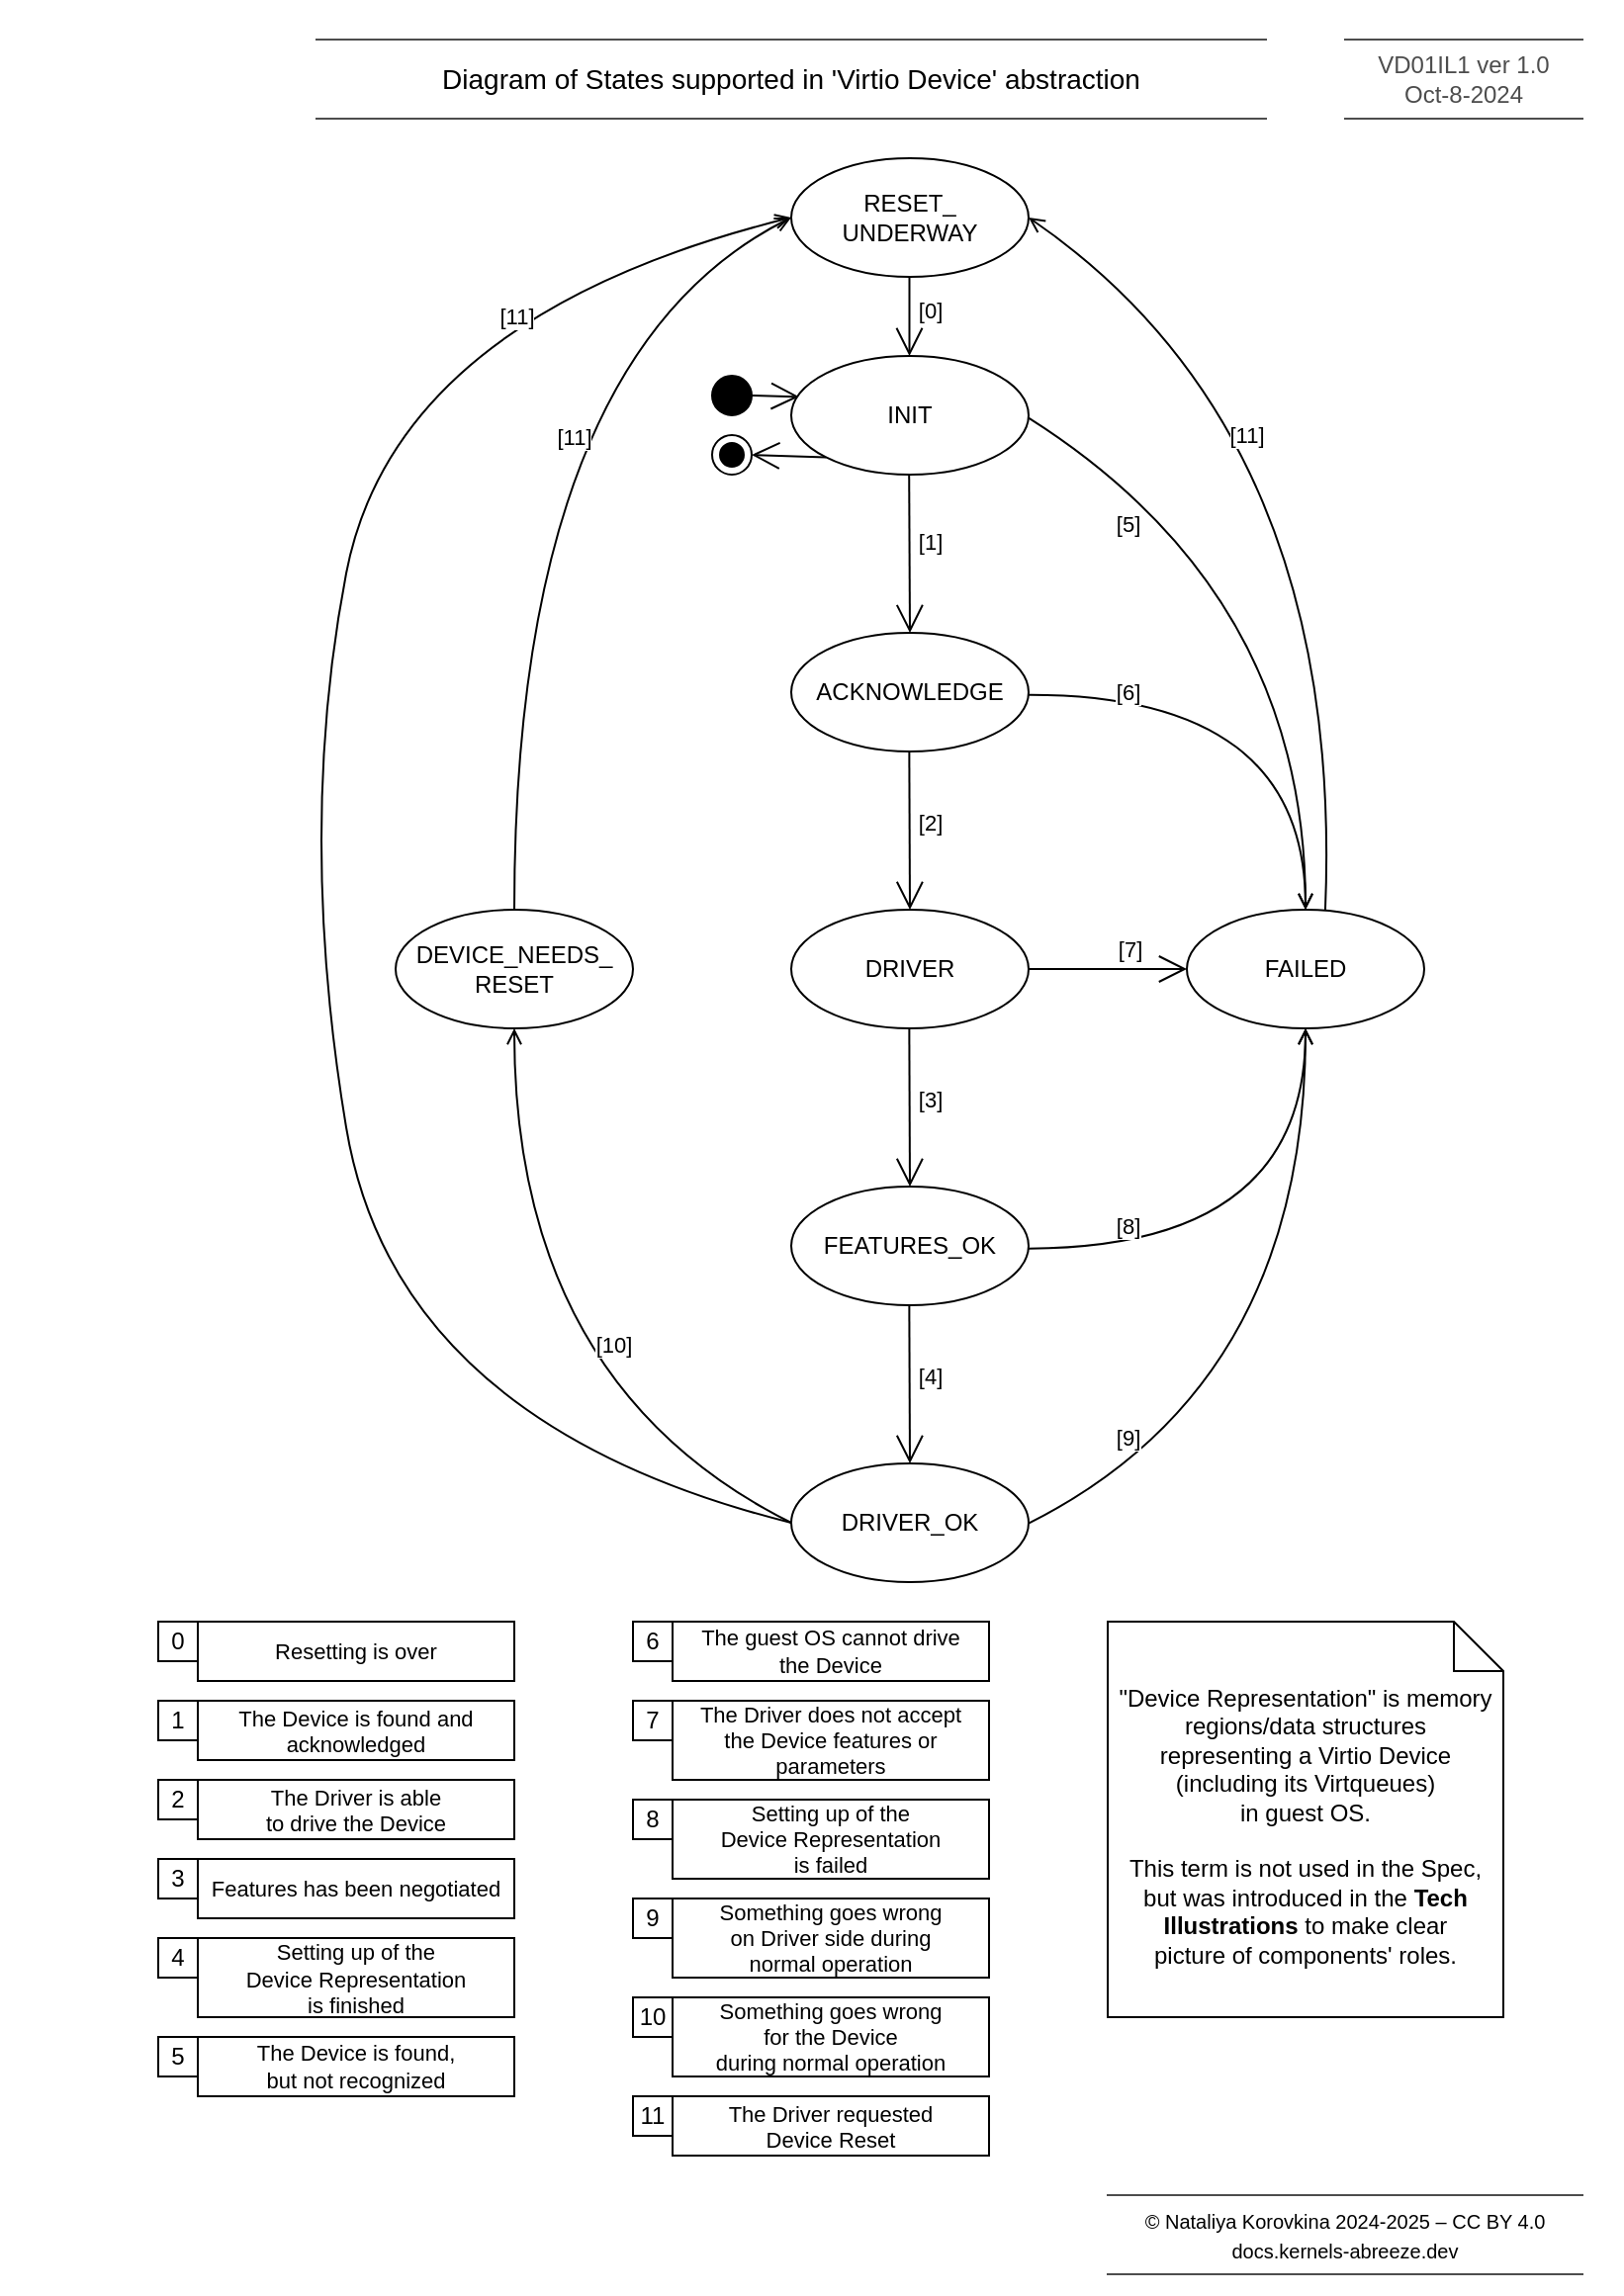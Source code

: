 <mxfile version="28.0.6">
  <diagram name="Page-1" id="joartBeeGoGsnqhfamV7">
    <mxGraphModel dx="1532" dy="1142" grid="1" gridSize="10" guides="1" tooltips="1" connect="1" arrows="1" fold="1" page="1" pageScale="1" pageWidth="827" pageHeight="1169" math="0" shadow="0">
      <root>
        <mxCell id="0" />
        <mxCell id="1" parent="0" />
        <mxCell id="bK9UJtKBgzDi209zqQlf-1" value="" style="rounded=0;whiteSpace=wrap;html=1;fillColor=none;strokeColor=none;movable=0;resizable=0;rotatable=0;deletable=0;editable=0;locked=1;connectable=0;" parent="1" vertex="1">
          <mxGeometry width="820" height="1160" as="geometry" />
        </mxCell>
        <mxCell id="_fmguLi4OHHUgeg0fhcw-2" value="" style="ellipse;fillColor=strokeColor;html=1;" parent="1" vertex="1">
          <mxGeometry x="360" y="190" width="20" height="20" as="geometry" />
        </mxCell>
        <mxCell id="_fmguLi4OHHUgeg0fhcw-3" value="" style="endArrow=open;endFill=1;endSize=12;html=1;rounded=0;exitX=1;exitY=0.5;exitDx=0;exitDy=0;entryX=0.033;entryY=0.344;entryDx=0;entryDy=0;entryPerimeter=0;" parent="1" source="_fmguLi4OHHUgeg0fhcw-2" target="_fmguLi4OHHUgeg0fhcw-4" edge="1">
          <mxGeometry width="160" relative="1" as="geometry">
            <mxPoint x="80" y="100" as="sourcePoint" />
            <mxPoint x="190.28" y="103" as="targetPoint" />
          </mxGeometry>
        </mxCell>
        <mxCell id="_fmguLi4OHHUgeg0fhcw-4" value="INIT" style="ellipse;whiteSpace=wrap;html=1;" parent="1" vertex="1">
          <mxGeometry x="400" y="180" width="120" height="60" as="geometry" />
        </mxCell>
        <mxCell id="_fmguLi4OHHUgeg0fhcw-5" value="&lt;p style=&quot;white-space-collapse: preserve; text-align: start; margin: 0px;&quot;&gt;&lt;font style=&quot;font-size: 12px;&quot;&gt;ACKNOWLEDGE&lt;/font&gt;&lt;/p&gt;" style="ellipse;whiteSpace=wrap;html=1;" parent="1" vertex="1">
          <mxGeometry x="400" y="320" width="120" height="60" as="geometry" />
        </mxCell>
        <mxCell id="_fmguLi4OHHUgeg0fhcw-6" value="" style="ellipse;html=1;shape=endState;fillColor=strokeColor;" parent="1" vertex="1">
          <mxGeometry x="360" y="220" width="20" height="20" as="geometry" />
        </mxCell>
        <mxCell id="_fmguLi4OHHUgeg0fhcw-7" value="" style="endArrow=open;endFill=1;endSize=12;html=1;rounded=0;entryX=1;entryY=0.5;entryDx=0;entryDy=0;exitX=0;exitY=1;exitDx=0;exitDy=0;" parent="1" source="_fmguLi4OHHUgeg0fhcw-4" target="_fmguLi4OHHUgeg0fhcw-6" edge="1">
          <mxGeometry width="160" relative="1" as="geometry">
            <mxPoint x="410" y="250" as="sourcePoint" />
            <mxPoint x="70" y="99.75" as="targetPoint" />
          </mxGeometry>
        </mxCell>
        <mxCell id="_fmguLi4OHHUgeg0fhcw-8" value="&lt;p style=&quot;white-space-collapse: preserve; text-align: start; margin: 0px;&quot;&gt;&lt;font style=&quot;font-size: 12px;&quot;&gt;FEATURES_OK&lt;/font&gt;&lt;/p&gt;" style="ellipse;whiteSpace=wrap;html=1;" parent="1" vertex="1">
          <mxGeometry x="400" y="600" width="120" height="60" as="geometry" />
        </mxCell>
        <mxCell id="_fmguLi4OHHUgeg0fhcw-9" value="&lt;p style=&quot;white-space-collapse: preserve; text-align: start; margin: 0px;&quot;&gt;&lt;font style=&quot;font-size: 12px;&quot;&gt;FAILED&lt;/font&gt;&lt;/p&gt;" style="ellipse;whiteSpace=wrap;html=1;" parent="1" vertex="1">
          <mxGeometry x="600" y="460" width="120" height="60" as="geometry" />
        </mxCell>
        <mxCell id="_fmguLi4OHHUgeg0fhcw-10" value="&lt;p style=&quot;white-space-collapse: preserve; text-align: start; margin: 0px;&quot;&gt;&lt;font style=&quot;font-size: 12px;&quot;&gt;DRIVER_OK&lt;/font&gt;&lt;/p&gt;" style="ellipse;whiteSpace=wrap;html=1;" parent="1" vertex="1">
          <mxGeometry x="400" y="740" width="120" height="60" as="geometry" />
        </mxCell>
        <mxCell id="_fmguLi4OHHUgeg0fhcw-11" value="" style="endArrow=open;endFill=0;endSize=12;html=1;rounded=0;exitX=0.5;exitY=1;exitDx=0;exitDy=0;entryX=0.5;entryY=0;entryDx=0;entryDy=0;startArrow=none;startFill=0;" parent="1" target="_fmguLi4OHHUgeg0fhcw-5" edge="1">
          <mxGeometry width="160" relative="1" as="geometry">
            <mxPoint x="459.6" y="240" as="sourcePoint" />
            <mxPoint x="459.6" y="282" as="targetPoint" />
          </mxGeometry>
        </mxCell>
        <mxCell id="_fmguLi4OHHUgeg0fhcw-12" value="[1]" style="edgeLabel;html=1;align=center;verticalAlign=middle;resizable=0;points=[];" parent="_fmguLi4OHHUgeg0fhcw-11" vertex="1" connectable="0">
          <mxGeometry x="-0.156" y="-1" relative="1" as="geometry">
            <mxPoint x="11" as="offset" />
          </mxGeometry>
        </mxCell>
        <mxCell id="_fmguLi4OHHUgeg0fhcw-13" value="" style="endArrow=open;endFill=0;endSize=12;html=1;rounded=0;exitX=0.5;exitY=1;exitDx=0;exitDy=0;entryX=0.5;entryY=0;entryDx=0;entryDy=0;startArrow=none;startFill=0;" parent="1" target="_fmguLi4OHHUgeg0fhcw-16" edge="1">
          <mxGeometry width="160" relative="1" as="geometry">
            <mxPoint x="459.67" y="380" as="sourcePoint" />
            <mxPoint x="460.07" y="440" as="targetPoint" />
          </mxGeometry>
        </mxCell>
        <mxCell id="_fmguLi4OHHUgeg0fhcw-14" value="[2]" style="edgeLabel;html=1;align=center;verticalAlign=middle;resizable=0;points=[];" parent="_fmguLi4OHHUgeg0fhcw-13" vertex="1" connectable="0">
          <mxGeometry x="-0.111" y="-1" relative="1" as="geometry">
            <mxPoint x="11" as="offset" />
          </mxGeometry>
        </mxCell>
        <mxCell id="_fmguLi4OHHUgeg0fhcw-16" value="&lt;p style=&quot;white-space-collapse: preserve; text-align: start; margin: 0px;&quot;&gt;&lt;font style=&quot;font-size: 12px;&quot;&gt;DRIVER&lt;/font&gt;&lt;/p&gt;" style="ellipse;whiteSpace=wrap;html=1;" parent="1" vertex="1">
          <mxGeometry x="400" y="460" width="120" height="60" as="geometry" />
        </mxCell>
        <mxCell id="_fmguLi4OHHUgeg0fhcw-17" value="" style="endArrow=open;endFill=0;endSize=12;html=1;rounded=0;exitX=0.5;exitY=1;exitDx=0;exitDy=0;entryX=0.5;entryY=0;entryDx=0;entryDy=0;startArrow=none;startFill=0;" parent="1" target="_fmguLi4OHHUgeg0fhcw-8" edge="1">
          <mxGeometry width="160" relative="1" as="geometry">
            <mxPoint x="459.67" y="520" as="sourcePoint" />
            <mxPoint x="460.07" y="580" as="targetPoint" />
          </mxGeometry>
        </mxCell>
        <mxCell id="_fmguLi4OHHUgeg0fhcw-18" value="[3]" style="edgeLabel;html=1;align=center;verticalAlign=middle;resizable=0;points=[];" parent="_fmguLi4OHHUgeg0fhcw-17" vertex="1" connectable="0">
          <mxGeometry x="-0.111" y="-1" relative="1" as="geometry">
            <mxPoint x="11" as="offset" />
          </mxGeometry>
        </mxCell>
        <mxCell id="_fmguLi4OHHUgeg0fhcw-19" value="&lt;div&gt;&quot;Device Representation&quot; is memory regions/data structures&lt;/div&gt;&lt;div&gt;representing a Virtio Device&lt;/div&gt;&lt;div&gt;(including its Virtqueues)&lt;/div&gt;&lt;div&gt;in guest OS.&lt;/div&gt;&lt;div&gt;&lt;br&gt;&lt;/div&gt;&lt;div&gt;This term is not used in the Spec, but&amp;nbsp;&lt;span style=&quot;background-color: initial;&quot;&gt;was introduced in the &lt;b&gt;Tech Illustrations&lt;/b&gt; to make clear&lt;/span&gt;&lt;/div&gt;&lt;div&gt;&lt;span style=&quot;background-color: initial;&quot;&gt;&amp;nbsp;picture of components&#39; roles.&amp;nbsp;&lt;/span&gt;&lt;br&gt;&lt;/div&gt;&lt;div&gt;&lt;span style=&quot;background-color: initial;&quot;&gt;&lt;br&gt;&lt;/span&gt;&lt;/div&gt;" style="shape=note2;boundedLbl=1;whiteSpace=wrap;html=1;size=25;verticalAlign=top;align=center;" parent="1" vertex="1">
          <mxGeometry x="560" y="820" width="200" height="200" as="geometry" />
        </mxCell>
        <mxCell id="_fmguLi4OHHUgeg0fhcw-20" value="" style="endArrow=open;endFill=0;endSize=12;html=1;rounded=0;exitX=0.5;exitY=1;exitDx=0;exitDy=0;entryX=0.5;entryY=0;entryDx=0;entryDy=0;startArrow=none;startFill=0;" parent="1" target="_fmguLi4OHHUgeg0fhcw-10" edge="1">
          <mxGeometry width="160" relative="1" as="geometry">
            <mxPoint x="459.67" y="660" as="sourcePoint" />
            <mxPoint x="460.07" y="720" as="targetPoint" />
          </mxGeometry>
        </mxCell>
        <mxCell id="_fmguLi4OHHUgeg0fhcw-21" value="[4]" style="edgeLabel;html=1;align=center;verticalAlign=middle;resizable=0;points=[];" parent="_fmguLi4OHHUgeg0fhcw-20" vertex="1" connectable="0">
          <mxGeometry x="-0.111" y="-1" relative="1" as="geometry">
            <mxPoint x="11" as="offset" />
          </mxGeometry>
        </mxCell>
        <mxCell id="_fmguLi4OHHUgeg0fhcw-22" value="" style="curved=1;endArrow=open;html=1;rounded=0;exitX=0.95;exitY=0.283;exitDx=0;exitDy=0;exitPerimeter=0;entryX=0.5;entryY=0;entryDx=0;entryDy=0;endFill=0;" parent="1" target="_fmguLi4OHHUgeg0fhcw-9" edge="1">
          <mxGeometry width="50" height="50" relative="1" as="geometry">
            <mxPoint x="520" y="211.32" as="sourcePoint" />
            <mxPoint x="749.431" y="291.716" as="targetPoint" />
            <Array as="points">
              <mxPoint x="660" y="300" />
            </Array>
          </mxGeometry>
        </mxCell>
        <mxCell id="_fmguLi4OHHUgeg0fhcw-23" value="&lt;div&gt;[5]&lt;/div&gt;" style="edgeLabel;html=1;align=center;verticalAlign=middle;resizable=0;points=[];" parent="_fmguLi4OHHUgeg0fhcw-22" vertex="1" connectable="0">
          <mxGeometry x="0.118" y="-29" relative="1" as="geometry">
            <mxPoint x="-61" y="-52" as="offset" />
          </mxGeometry>
        </mxCell>
        <mxCell id="_fmguLi4OHHUgeg0fhcw-24" value="" style="curved=1;endArrow=open;html=1;rounded=0;exitX=0.95;exitY=0.283;exitDx=0;exitDy=0;exitPerimeter=0;entryX=0.5;entryY=0;entryDx=0;entryDy=0;endFill=0;" parent="1" target="_fmguLi4OHHUgeg0fhcw-9" edge="1">
          <mxGeometry width="50" height="50" relative="1" as="geometry">
            <mxPoint x="520" y="351.32" as="sourcePoint" />
            <mxPoint x="749.431" y="431.716" as="targetPoint" />
            <Array as="points">
              <mxPoint x="660" y="351" />
            </Array>
          </mxGeometry>
        </mxCell>
        <mxCell id="_fmguLi4OHHUgeg0fhcw-25" value="&lt;div&gt;[6]&lt;/div&gt;" style="edgeLabel;html=1;align=center;verticalAlign=middle;resizable=0;points=[];" parent="_fmguLi4OHHUgeg0fhcw-24" vertex="1" connectable="0">
          <mxGeometry x="0.118" y="-29" relative="1" as="geometry">
            <mxPoint x="-89" y="-30" as="offset" />
          </mxGeometry>
        </mxCell>
        <mxCell id="_fmguLi4OHHUgeg0fhcw-26" value="&lt;p style=&quot;white-space-collapse: preserve; margin: 0px;&quot;&gt;&lt;font style=&quot;font-size: 12px;&quot;&gt;DEVICE_NEEDS_&lt;/font&gt;&lt;/p&gt;&lt;p style=&quot;white-space-collapse: preserve; margin: 0px;&quot;&gt;&lt;font style=&quot;font-size: 12px;&quot;&gt;RESET&lt;/font&gt;&lt;/p&gt;" style="ellipse;whiteSpace=wrap;html=1;align=center;" parent="1" vertex="1">
          <mxGeometry x="200" y="460" width="120" height="60" as="geometry" />
        </mxCell>
        <mxCell id="_fmguLi4OHHUgeg0fhcw-27" value="" style="endArrow=open;endFill=0;endSize=12;html=1;rounded=0;exitX=0.5;exitY=1;exitDx=0;exitDy=0;startArrow=none;startFill=0;" parent="1" edge="1">
          <mxGeometry width="160" relative="1" as="geometry">
            <mxPoint x="520.0" y="490" as="sourcePoint" />
            <mxPoint x="600" y="490" as="targetPoint" />
          </mxGeometry>
        </mxCell>
        <mxCell id="_fmguLi4OHHUgeg0fhcw-28" value="[7]" style="edgeLabel;html=1;align=center;verticalAlign=middle;resizable=0;points=[];" parent="_fmguLi4OHHUgeg0fhcw-27" vertex="1" connectable="0">
          <mxGeometry x="-0.111" y="-1" relative="1" as="geometry">
            <mxPoint x="15" y="-11" as="offset" />
          </mxGeometry>
        </mxCell>
        <mxCell id="_fmguLi4OHHUgeg0fhcw-31" value="" style="curved=1;endArrow=none;html=1;rounded=0;startArrow=open;startFill=0;endFill=0;exitX=0.5;exitY=1;exitDx=0;exitDy=0;strokeColor=#000000;" parent="1" source="_fmguLi4OHHUgeg0fhcw-26" edge="1">
          <mxGeometry width="50" height="50" relative="1" as="geometry">
            <mxPoint x="181.96" y="700" as="sourcePoint" />
            <mxPoint x="400.0" y="770" as="targetPoint" />
            <Array as="points">
              <mxPoint x="260" y="700" />
            </Array>
          </mxGeometry>
        </mxCell>
        <mxCell id="_fmguLi4OHHUgeg0fhcw-32" value="&lt;div&gt;[10]&lt;/div&gt;" style="edgeLabel;html=1;align=center;verticalAlign=middle;resizable=0;points=[];" parent="_fmguLi4OHHUgeg0fhcw-31" vertex="1" connectable="0">
          <mxGeometry x="-0.21" y="15" relative="1" as="geometry">
            <mxPoint x="35" y="27" as="offset" />
          </mxGeometry>
        </mxCell>
        <mxCell id="_fmguLi4OHHUgeg0fhcw-33" value="" style="curved=1;endArrow=open;html=1;rounded=0;exitX=0.95;exitY=0.283;exitDx=0;exitDy=0;exitPerimeter=0;entryX=0.5;entryY=1;entryDx=0;entryDy=0;endFill=0;" parent="1" target="_fmguLi4OHHUgeg0fhcw-9" edge="1">
          <mxGeometry width="50" height="50" relative="1" as="geometry">
            <mxPoint x="520" y="631.32" as="sourcePoint" />
            <mxPoint x="740" y="740" as="targetPoint" />
            <Array as="points">
              <mxPoint x="660" y="631" />
            </Array>
          </mxGeometry>
        </mxCell>
        <mxCell id="_fmguLi4OHHUgeg0fhcw-34" value="[8]" style="edgeLabel;html=1;align=center;verticalAlign=middle;resizable=0;points=[];" parent="_fmguLi4OHHUgeg0fhcw-33" vertex="1" connectable="0">
          <mxGeometry x="0.118" y="-29" relative="1" as="geometry">
            <mxPoint x="-119" y="-11" as="offset" />
          </mxGeometry>
        </mxCell>
        <mxCell id="_fmguLi4OHHUgeg0fhcw-35" value="" style="curved=1;endArrow=open;html=1;rounded=0;exitX=0.95;exitY=0.283;exitDx=0;exitDy=0;exitPerimeter=0;entryX=0.5;entryY=1;entryDx=0;entryDy=0;endFill=0;" parent="1" target="_fmguLi4OHHUgeg0fhcw-9" edge="1">
          <mxGeometry width="50" height="50" relative="1" as="geometry">
            <mxPoint x="520" y="770.32" as="sourcePoint" />
            <mxPoint x="740" y="1019" as="targetPoint" />
            <Array as="points">
              <mxPoint x="660" y="700" />
            </Array>
          </mxGeometry>
        </mxCell>
        <mxCell id="_fmguLi4OHHUgeg0fhcw-36" value="[9]" style="edgeLabel;html=1;align=center;verticalAlign=middle;resizable=0;points=[];" parent="_fmguLi4OHHUgeg0fhcw-35" vertex="1" connectable="0">
          <mxGeometry x="0.118" y="-29" relative="1" as="geometry">
            <mxPoint x="-119" y="58" as="offset" />
          </mxGeometry>
        </mxCell>
        <mxCell id="_fmguLi4OHHUgeg0fhcw-38" value="" style="curved=1;endArrow=none;html=1;rounded=0;exitX=1;exitY=0.5;exitDx=0;exitDy=0;entryX=0.583;entryY=0.008;entryDx=0;entryDy=0;startArrow=open;startFill=0;endFill=0;entryPerimeter=0;" parent="1" source="_fmguLi4OHHUgeg0fhcw-90" target="_fmguLi4OHHUgeg0fhcw-9" edge="1">
          <mxGeometry width="50" height="50" relative="1" as="geometry">
            <mxPoint x="520" y="211.32" as="sourcePoint" />
            <mxPoint x="740" y="460" as="targetPoint" />
            <Array as="points">
              <mxPoint x="680" y="220" />
            </Array>
          </mxGeometry>
        </mxCell>
        <mxCell id="_fmguLi4OHHUgeg0fhcw-39" value="[11]" style="edgeLabel;html=1;align=center;verticalAlign=middle;resizable=0;points=[];" parent="_fmguLi4OHHUgeg0fhcw-38" vertex="1" connectable="0">
          <mxGeometry x="0.118" y="-29" relative="1" as="geometry">
            <mxPoint x="-19" y="-48" as="offset" />
          </mxGeometry>
        </mxCell>
        <mxCell id="_fmguLi4OHHUgeg0fhcw-40" value="" style="curved=1;endArrow=none;html=1;rounded=0;entryX=0.5;entryY=0;entryDx=0;entryDy=0;startArrow=open;startFill=0;endFill=0;exitX=0;exitY=0.5;exitDx=0;exitDy=0;" parent="1" source="_fmguLi4OHHUgeg0fhcw-90" target="_fmguLi4OHHUgeg0fhcw-26" edge="1">
          <mxGeometry width="50" height="50" relative="1" as="geometry">
            <mxPoint x="-91" y="193" as="sourcePoint" />
            <mxPoint x="160" y="461" as="targetPoint" />
            <Array as="points">
              <mxPoint x="260" y="180" />
            </Array>
          </mxGeometry>
        </mxCell>
        <mxCell id="_fmguLi4OHHUgeg0fhcw-41" value="[11]" style="edgeLabel;html=1;align=center;verticalAlign=middle;resizable=0;points=[];" parent="_fmguLi4OHHUgeg0fhcw-40" vertex="1" connectable="0">
          <mxGeometry x="0.118" y="-29" relative="1" as="geometry">
            <mxPoint x="59" y="-47" as="offset" />
          </mxGeometry>
        </mxCell>
        <mxCell id="_fmguLi4OHHUgeg0fhcw-50" value="" style="curved=1;endArrow=none;html=1;rounded=0;startArrow=open;startFill=0;endFill=0;strokeColor=#000000;exitX=0;exitY=0.5;exitDx=0;exitDy=0;" parent="1" source="_fmguLi4OHHUgeg0fhcw-90" edge="1">
          <mxGeometry width="50" height="50" relative="1" as="geometry">
            <mxPoint x="320" y="490" as="sourcePoint" />
            <mxPoint x="400.0" y="770" as="targetPoint" />
            <Array as="points">
              <mxPoint x="200" y="160" />
              <mxPoint x="150" y="420" />
              <mxPoint x="200" y="720" />
            </Array>
          </mxGeometry>
        </mxCell>
        <mxCell id="_fmguLi4OHHUgeg0fhcw-51" value="[11]" style="edgeLabel;html=1;align=center;verticalAlign=middle;resizable=0;points=[];" parent="_fmguLi4OHHUgeg0fhcw-50" vertex="1" connectable="0">
          <mxGeometry x="-0.21" y="15" relative="1" as="geometry">
            <mxPoint x="80" y="-181" as="offset" />
          </mxGeometry>
        </mxCell>
        <mxCell id="_fmguLi4OHHUgeg0fhcw-77" value="" style="group" parent="1" vertex="1" connectable="0">
          <mxGeometry x="80" y="860" width="180" height="30" as="geometry" />
        </mxCell>
        <mxCell id="_fmguLi4OHHUgeg0fhcw-55" value="1" style="rounded=0;whiteSpace=wrap;html=1;" parent="_fmguLi4OHHUgeg0fhcw-77" vertex="1">
          <mxGeometry width="20" height="20" as="geometry" />
        </mxCell>
        <mxCell id="_fmguLi4OHHUgeg0fhcw-56" value="&lt;span style=&quot;font-size: 11px; text-wrap: nowrap; background-color: rgb(255, 255, 255);&quot;&gt;The Device is found and&lt;/span&gt;&lt;div style=&quot;font-size: 11px; text-wrap: nowrap;&quot;&gt;acknowledged&lt;/div&gt;" style="text;html=1;align=center;verticalAlign=middle;whiteSpace=wrap;rounded=0;strokeColor=default;" parent="_fmguLi4OHHUgeg0fhcw-77" vertex="1">
          <mxGeometry x="20" width="160" height="30" as="geometry" />
        </mxCell>
        <mxCell id="_fmguLi4OHHUgeg0fhcw-78" value="" style="group" parent="1" vertex="1" connectable="0">
          <mxGeometry x="80" y="900" width="180" height="30" as="geometry" />
        </mxCell>
        <mxCell id="_fmguLi4OHHUgeg0fhcw-57" value="2" style="rounded=0;whiteSpace=wrap;html=1;" parent="_fmguLi4OHHUgeg0fhcw-78" vertex="1">
          <mxGeometry width="20" height="20" as="geometry" />
        </mxCell>
        <mxCell id="_fmguLi4OHHUgeg0fhcw-58" value="&lt;span style=&quot;font-size: 11px; text-wrap: nowrap; background-color: rgb(255, 255, 255);&quot;&gt;The Driver is able&lt;/span&gt;&lt;div style=&quot;font-size: 11px; text-wrap: nowrap;&quot;&gt;to drive the Device&lt;/div&gt;" style="text;html=1;align=center;verticalAlign=middle;whiteSpace=wrap;rounded=0;strokeColor=default;" parent="_fmguLi4OHHUgeg0fhcw-78" vertex="1">
          <mxGeometry x="20" width="160" height="30" as="geometry" />
        </mxCell>
        <mxCell id="_fmguLi4OHHUgeg0fhcw-79" value="" style="group" parent="1" vertex="1" connectable="0">
          <mxGeometry x="80" y="940" width="180" height="30" as="geometry" />
        </mxCell>
        <mxCell id="_fmguLi4OHHUgeg0fhcw-59" value="3" style="rounded=0;whiteSpace=wrap;html=1;" parent="_fmguLi4OHHUgeg0fhcw-79" vertex="1">
          <mxGeometry width="20" height="20" as="geometry" />
        </mxCell>
        <mxCell id="_fmguLi4OHHUgeg0fhcw-60" value="&lt;span style=&quot;font-size: 11px; text-wrap: nowrap; background-color: rgb(255, 255, 255);&quot;&gt;Features has been&amp;nbsp;&lt;/span&gt;&lt;span style=&quot;font-size: 11px; text-wrap: nowrap; background-color: initial;&quot;&gt;negotiated&lt;/span&gt;" style="text;html=1;align=center;verticalAlign=middle;whiteSpace=wrap;rounded=0;strokeColor=default;" parent="_fmguLi4OHHUgeg0fhcw-79" vertex="1">
          <mxGeometry x="20" width="160" height="30" as="geometry" />
        </mxCell>
        <mxCell id="_fmguLi4OHHUgeg0fhcw-80" value="" style="group" parent="1" vertex="1" connectable="0">
          <mxGeometry x="80" y="980" width="180" height="40" as="geometry" />
        </mxCell>
        <mxCell id="_fmguLi4OHHUgeg0fhcw-61" value="4" style="rounded=0;whiteSpace=wrap;html=1;" parent="_fmguLi4OHHUgeg0fhcw-80" vertex="1">
          <mxGeometry width="20" height="20" as="geometry" />
        </mxCell>
        <mxCell id="_fmguLi4OHHUgeg0fhcw-62" value="&lt;span style=&quot;font-size: 11px; text-wrap: nowrap; background-color: rgb(255, 255, 255);&quot;&gt;Setting up of the&lt;/span&gt;&lt;div style=&quot;font-size: 11px; text-wrap: nowrap;&quot;&gt;Device Representation&lt;div&gt;is finished&lt;/div&gt;&lt;/div&gt;" style="text;html=1;align=center;verticalAlign=middle;whiteSpace=wrap;rounded=0;strokeColor=default;" parent="_fmguLi4OHHUgeg0fhcw-80" vertex="1">
          <mxGeometry x="20" width="160" height="40" as="geometry" />
        </mxCell>
        <mxCell id="_fmguLi4OHHUgeg0fhcw-81" value="" style="group" parent="1" vertex="1" connectable="0">
          <mxGeometry x="80" y="1030" width="180" height="30" as="geometry" />
        </mxCell>
        <mxCell id="_fmguLi4OHHUgeg0fhcw-63" value="5" style="rounded=0;whiteSpace=wrap;html=1;" parent="_fmguLi4OHHUgeg0fhcw-81" vertex="1">
          <mxGeometry width="20" height="20" as="geometry" />
        </mxCell>
        <mxCell id="_fmguLi4OHHUgeg0fhcw-64" value="&lt;div style=&quot;font-size: 11px; text-wrap: nowrap;&quot;&gt;The Device is found,&lt;/div&gt;&lt;div style=&quot;font-size: 11px; text-wrap: nowrap;&quot;&gt;but not recognized&lt;/div&gt;" style="text;html=1;align=center;verticalAlign=middle;whiteSpace=wrap;rounded=0;strokeColor=default;" parent="_fmguLi4OHHUgeg0fhcw-81" vertex="1">
          <mxGeometry x="20" width="160" height="30" as="geometry" />
        </mxCell>
        <mxCell id="_fmguLi4OHHUgeg0fhcw-82" value="" style="group" parent="1" vertex="1" connectable="0">
          <mxGeometry x="320" y="820" width="180" height="30" as="geometry" />
        </mxCell>
        <mxCell id="_fmguLi4OHHUgeg0fhcw-65" value="6" style="rounded=0;whiteSpace=wrap;html=1;" parent="_fmguLi4OHHUgeg0fhcw-82" vertex="1">
          <mxGeometry width="20" height="20" as="geometry" />
        </mxCell>
        <mxCell id="_fmguLi4OHHUgeg0fhcw-66" value="&lt;div style=&quot;font-size: 11px; text-wrap: nowrap;&quot;&gt;&lt;div&gt;The guest OS cannot drive&lt;/div&gt;&lt;div&gt;the Device&lt;/div&gt;&lt;/div&gt;" style="text;html=1;align=center;verticalAlign=middle;whiteSpace=wrap;rounded=0;strokeColor=default;" parent="_fmguLi4OHHUgeg0fhcw-82" vertex="1">
          <mxGeometry x="20" width="160" height="30" as="geometry" />
        </mxCell>
        <mxCell id="_fmguLi4OHHUgeg0fhcw-83" value="" style="group" parent="1" vertex="1" connectable="0">
          <mxGeometry x="320" y="860" width="180" height="40" as="geometry" />
        </mxCell>
        <mxCell id="_fmguLi4OHHUgeg0fhcw-67" value="7" style="rounded=0;whiteSpace=wrap;html=1;" parent="_fmguLi4OHHUgeg0fhcw-83" vertex="1">
          <mxGeometry width="20" height="20" as="geometry" />
        </mxCell>
        <mxCell id="_fmguLi4OHHUgeg0fhcw-68" value="&lt;div style=&quot;font-size: 11px; text-wrap: nowrap;&quot;&gt;&lt;span style=&quot;background-color: rgb(255, 255, 255);&quot;&gt;The Driver&amp;nbsp;&lt;/span&gt;&lt;span style=&quot;background-color: initial;&quot;&gt;does not accept&lt;/span&gt;&lt;div&gt;&lt;div&gt;the Device features or&lt;/div&gt;&lt;div&gt;parameters&lt;/div&gt;&lt;/div&gt;&lt;/div&gt;" style="text;html=1;align=center;verticalAlign=middle;whiteSpace=wrap;rounded=0;strokeColor=default;" parent="_fmguLi4OHHUgeg0fhcw-83" vertex="1">
          <mxGeometry x="20" width="160" height="40" as="geometry" />
        </mxCell>
        <mxCell id="_fmguLi4OHHUgeg0fhcw-84" value="" style="group" parent="1" vertex="1" connectable="0">
          <mxGeometry x="320" y="910" width="180" height="40" as="geometry" />
        </mxCell>
        <mxCell id="_fmguLi4OHHUgeg0fhcw-69" value="8" style="rounded=0;whiteSpace=wrap;html=1;" parent="_fmguLi4OHHUgeg0fhcw-84" vertex="1">
          <mxGeometry width="20" height="20" as="geometry" />
        </mxCell>
        <mxCell id="_fmguLi4OHHUgeg0fhcw-70" value="&lt;div style=&quot;font-size: 11px; text-wrap: nowrap;&quot;&gt;&lt;span style=&quot;background-color: rgb(255, 255, 255);&quot;&gt;Setting up of the&lt;/span&gt;&lt;div&gt;Device Representation&lt;div&gt;is failed&lt;/div&gt;&lt;/div&gt;&lt;/div&gt;" style="text;html=1;align=center;verticalAlign=middle;whiteSpace=wrap;rounded=0;strokeColor=default;" parent="_fmguLi4OHHUgeg0fhcw-84" vertex="1">
          <mxGeometry x="20" width="160" height="40" as="geometry" />
        </mxCell>
        <mxCell id="_fmguLi4OHHUgeg0fhcw-85" value="" style="group" parent="1" vertex="1" connectable="0">
          <mxGeometry x="320" y="960" width="180" height="40" as="geometry" />
        </mxCell>
        <mxCell id="_fmguLi4OHHUgeg0fhcw-71" value="9" style="rounded=0;whiteSpace=wrap;html=1;" parent="_fmguLi4OHHUgeg0fhcw-85" vertex="1">
          <mxGeometry width="20" height="20" as="geometry" />
        </mxCell>
        <mxCell id="_fmguLi4OHHUgeg0fhcw-72" value="&lt;div style=&quot;font-size: 11px; text-wrap: nowrap;&quot;&gt;&lt;span style=&quot;background-color: rgb(255, 255, 255);&quot;&gt;Something goes wrong&lt;/span&gt;&lt;div&gt;on Driver side during&lt;/div&gt;&lt;div&gt;normal operation&lt;/div&gt;&lt;/div&gt;" style="text;html=1;align=center;verticalAlign=middle;whiteSpace=wrap;rounded=0;strokeColor=default;" parent="_fmguLi4OHHUgeg0fhcw-85" vertex="1">
          <mxGeometry x="20" width="160" height="40" as="geometry" />
        </mxCell>
        <mxCell id="_fmguLi4OHHUgeg0fhcw-87" value="" style="group" parent="1" vertex="1" connectable="0">
          <mxGeometry x="320" y="1010" width="180" height="40" as="geometry" />
        </mxCell>
        <mxCell id="_fmguLi4OHHUgeg0fhcw-75" value="10" style="rounded=0;whiteSpace=wrap;html=1;" parent="_fmguLi4OHHUgeg0fhcw-87" vertex="1">
          <mxGeometry width="20" height="20" as="geometry" />
        </mxCell>
        <mxCell id="_fmguLi4OHHUgeg0fhcw-76" value="&lt;div style=&quot;font-size: 11px; text-wrap: nowrap;&quot;&gt;Something goes wrong&lt;/div&gt;&lt;div style=&quot;font-size: 11px; text-wrap: nowrap;&quot;&gt;for the Device&lt;/div&gt;&lt;div style=&quot;font-size: 11px; text-wrap: nowrap;&quot;&gt;during normal operation&lt;/div&gt;" style="text;html=1;align=center;verticalAlign=middle;whiteSpace=wrap;rounded=0;strokeColor=default;" parent="_fmguLi4OHHUgeg0fhcw-87" vertex="1">
          <mxGeometry x="20" width="160" height="40" as="geometry" />
        </mxCell>
        <mxCell id="_fmguLi4OHHUgeg0fhcw-88" value="" style="group" parent="1" vertex="1" connectable="0">
          <mxGeometry x="320" y="1060" width="180" height="30" as="geometry" />
        </mxCell>
        <mxCell id="_fmguLi4OHHUgeg0fhcw-53" value="11" style="rounded=0;whiteSpace=wrap;html=1;" parent="_fmguLi4OHHUgeg0fhcw-88" vertex="1">
          <mxGeometry width="20" height="20" as="geometry" />
        </mxCell>
        <mxCell id="_fmguLi4OHHUgeg0fhcw-54" value="&lt;span style=&quot;font-size: 11px; text-wrap: nowrap; background-color: rgb(255, 255, 255);&quot;&gt;The Driver requested&lt;/span&gt;&lt;div style=&quot;font-size: 11px; text-wrap: nowrap;&quot;&gt;Device Reset&lt;/div&gt;" style="text;html=1;align=center;verticalAlign=middle;whiteSpace=wrap;rounded=0;strokeColor=default;" parent="_fmguLi4OHHUgeg0fhcw-88" vertex="1">
          <mxGeometry x="20" width="160" height="30" as="geometry" />
        </mxCell>
        <mxCell id="_fmguLi4OHHUgeg0fhcw-90" value="&lt;p style=&quot;white-space-collapse: preserve; margin: 0px;&quot;&gt;&lt;font style=&quot;font-size: 12px;&quot;&gt;RESET_&lt;/font&gt;&lt;/p&gt;&lt;p style=&quot;white-space-collapse: preserve; margin: 0px;&quot;&gt;&lt;font style=&quot;font-size: 12px;&quot;&gt;UNDERWAY&lt;/font&gt;&lt;/p&gt;" style="ellipse;whiteSpace=wrap;html=1;align=center;" parent="1" vertex="1">
          <mxGeometry x="400" y="80" width="120" height="60" as="geometry" />
        </mxCell>
        <mxCell id="_fmguLi4OHHUgeg0fhcw-91" value="" style="endArrow=open;endFill=0;endSize=12;html=1;rounded=0;exitX=0.5;exitY=1;exitDx=0;exitDy=0;startArrow=none;startFill=0;" parent="1" edge="1">
          <mxGeometry width="160" relative="1" as="geometry">
            <mxPoint x="459.75" y="140" as="sourcePoint" />
            <mxPoint x="459.75" y="180" as="targetPoint" />
          </mxGeometry>
        </mxCell>
        <mxCell id="_fmguLi4OHHUgeg0fhcw-92" value="[0]" style="edgeLabel;html=1;align=center;verticalAlign=middle;resizable=0;points=[];" parent="_fmguLi4OHHUgeg0fhcw-91" vertex="1" connectable="0">
          <mxGeometry x="-0.156" y="-1" relative="1" as="geometry">
            <mxPoint x="11" as="offset" />
          </mxGeometry>
        </mxCell>
        <mxCell id="_fmguLi4OHHUgeg0fhcw-96" value="" style="group" parent="1" vertex="1" connectable="0">
          <mxGeometry x="80" y="820" width="180" height="30" as="geometry" />
        </mxCell>
        <mxCell id="_fmguLi4OHHUgeg0fhcw-94" value="0" style="rounded=0;whiteSpace=wrap;html=1;" parent="_fmguLi4OHHUgeg0fhcw-96" vertex="1">
          <mxGeometry width="20" height="20" as="geometry" />
        </mxCell>
        <mxCell id="_fmguLi4OHHUgeg0fhcw-95" value="&lt;span style=&quot;font-size: 11px; text-wrap: nowrap; background-color: rgb(255, 255, 255);&quot;&gt;Resetting is over&lt;/span&gt;" style="text;html=1;align=center;verticalAlign=middle;whiteSpace=wrap;rounded=0;strokeColor=default;" parent="_fmguLi4OHHUgeg0fhcw-96" vertex="1">
          <mxGeometry x="20" width="160" height="30" as="geometry" />
        </mxCell>
        <mxCell id="q_LVL4bU-BadwCUw4_T3-1" value="&lt;span style=&quot;font-size: 14px;&quot;&gt;Diagram of&amp;nbsp;&lt;/span&gt;&lt;span style=&quot;font-size: 14px;&quot;&gt;States supported in &#39;Virtio Device&#39; abstraction&lt;/span&gt;" style="shape=partialRectangle;whiteSpace=wrap;html=1;left=0;right=0;fillColor=none;strokeColor=#4D4D4D;" vertex="1" parent="1">
          <mxGeometry x="160" y="20" width="480" height="40" as="geometry" />
        </mxCell>
        <mxCell id="q_LVL4bU-BadwCUw4_T3-2" value="&lt;font color=&quot;#4d4d4d&quot;&gt;VD01IL1&amp;nbsp;ver 1.0&lt;/font&gt;&lt;div&gt;&lt;font color=&quot;#4d4d4d&quot;&gt;Oct-8-2024&lt;/font&gt;&lt;/div&gt;" style="shape=partialRectangle;whiteSpace=wrap;html=1;left=0;right=0;fillColor=none;strokeColor=#4D4D4D;" vertex="1" parent="1">
          <mxGeometry x="680" y="20" width="120" height="40" as="geometry" />
        </mxCell>
        <mxCell id="q_LVL4bU-BadwCUw4_T3-3" value="&lt;div&gt;&lt;font style=&quot;font-size: 10px;&quot;&gt;&lt;span style=&quot;background-color: initial;&quot;&gt;©&amp;nbsp;&lt;/span&gt;Nataliya Korovkina&lt;span style=&quot;background-color: initial;&quot;&gt;&amp;nbsp;2024-2025 – CC BY 4.0&lt;/span&gt;&lt;/font&gt;&lt;/div&gt;&lt;div&gt;&lt;font style=&quot;font-size: 10px;&quot;&gt;docs.kernels-abreeze.dev&lt;/font&gt;&lt;/div&gt;" style="shape=partialRectangle;whiteSpace=wrap;html=1;left=0;right=0;fillColor=none;strokeColor=#4D4D4D;" vertex="1" parent="1">
          <mxGeometry x="560" y="1110" width="240" height="40" as="geometry" />
        </mxCell>
      </root>
    </mxGraphModel>
  </diagram>
</mxfile>
